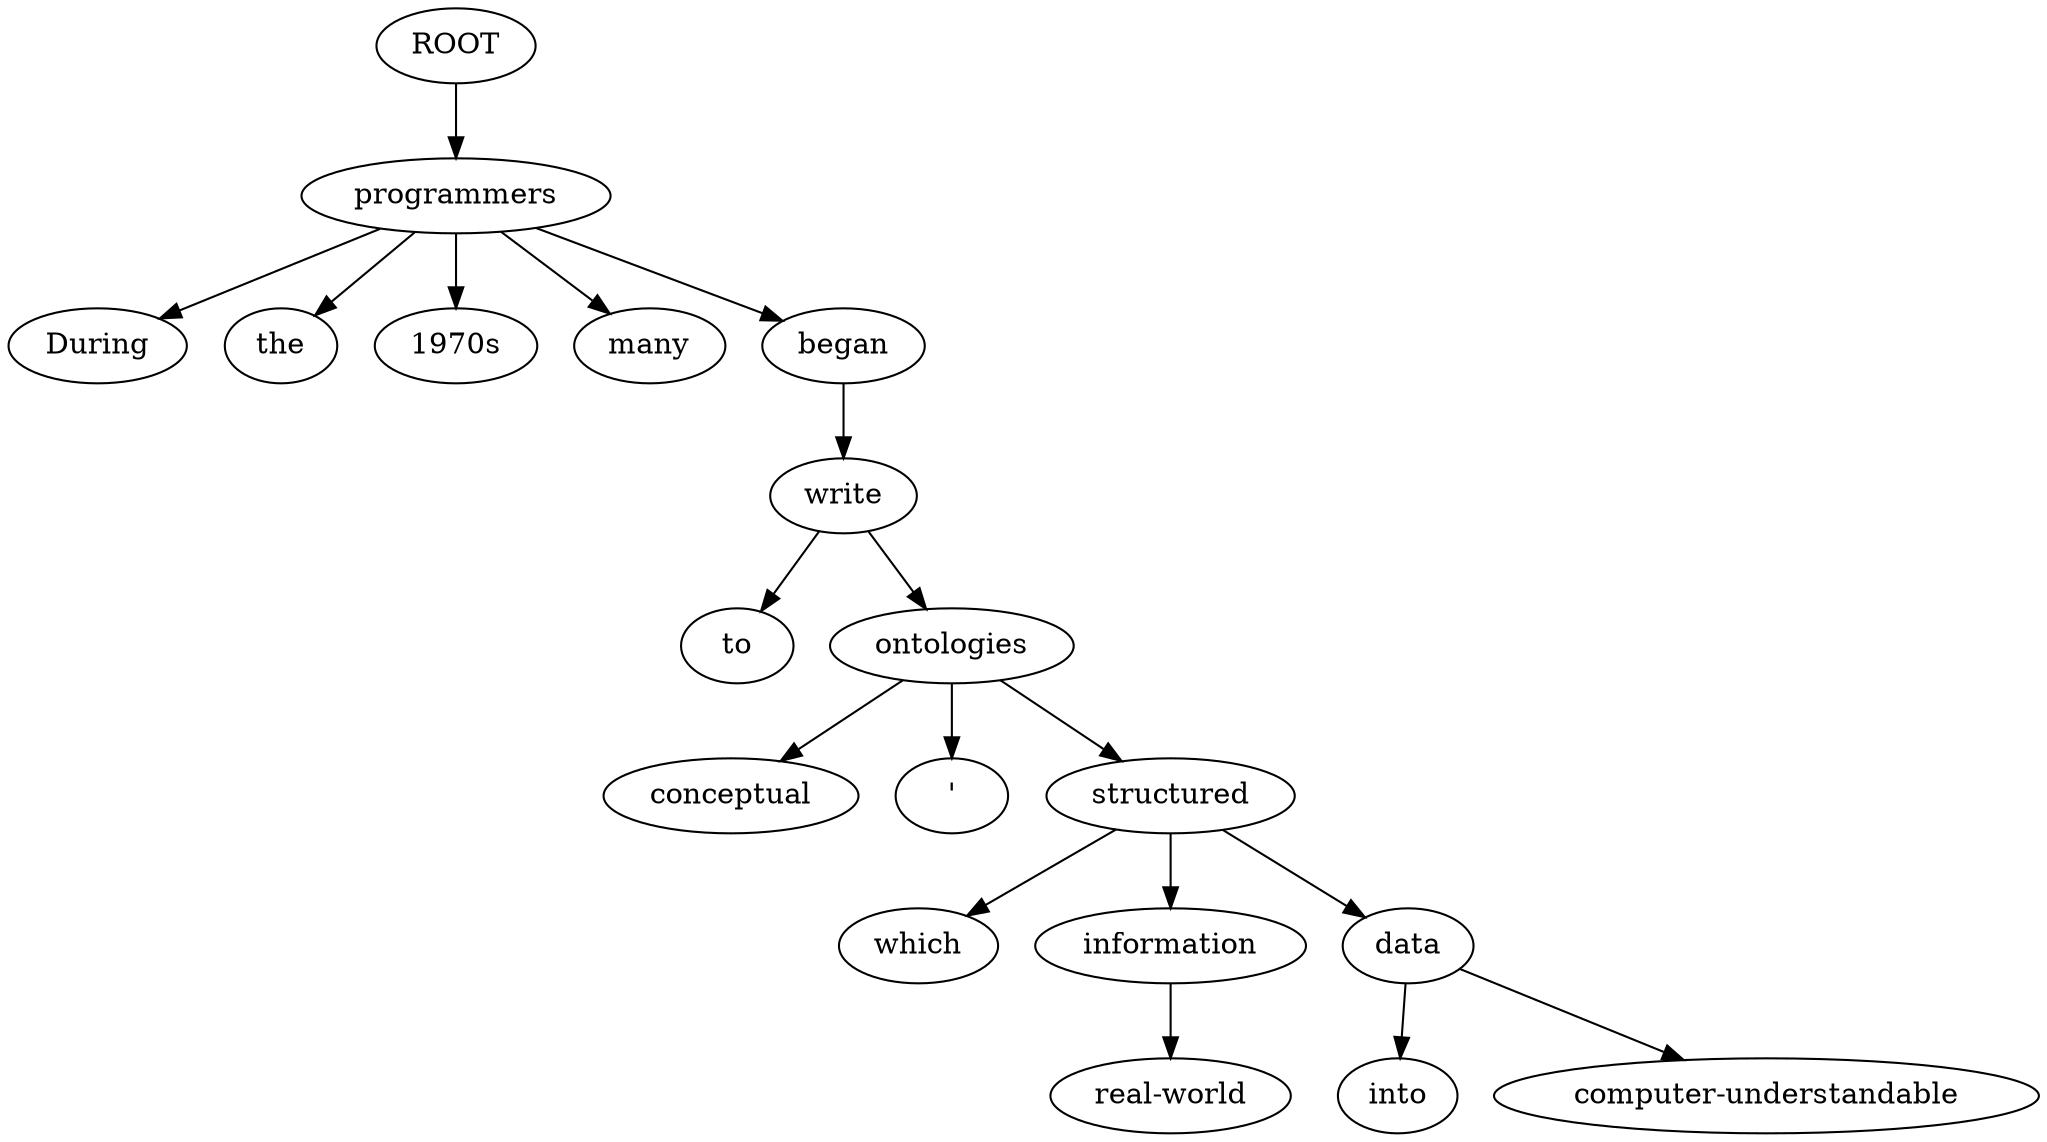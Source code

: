 digraph graph13 {
	node0 [label="ROOT"];
	node1 [label="During"];
	node2 [label="the"];
	node3 [label="1970s"];
	node4 [label="many"];
	node5 [label="programmers"];
	node6 [label="began"];
	node7 [label="to"];
	node8 [label="write"];
	node10 [label="conceptual"];
	node11 [label="ontologies"];
	node12 [label="'"];
	node14 [label="which"];
	node15 [label="structured"];
	node16 [label="real-world"];
	node17 [label="information"];
	node18 [label="into"];
	node19 [label="computer-understandable"];
	node20 [label="data"];
	node0 -> node5;
	node5 -> node1;
	node5 -> node2;
	node5 -> node3;
	node5 -> node4;
	node5 -> node6;
	node8 -> node7;
	node6 -> node8;
	node11 -> node10;
	node8 -> node11;
	node11 -> node12;
	node15 -> node14;
	node11 -> node15;
	node17 -> node16;
	node15 -> node17;
	node20 -> node18;
	node20 -> node19;
	node15 -> node20;
}
